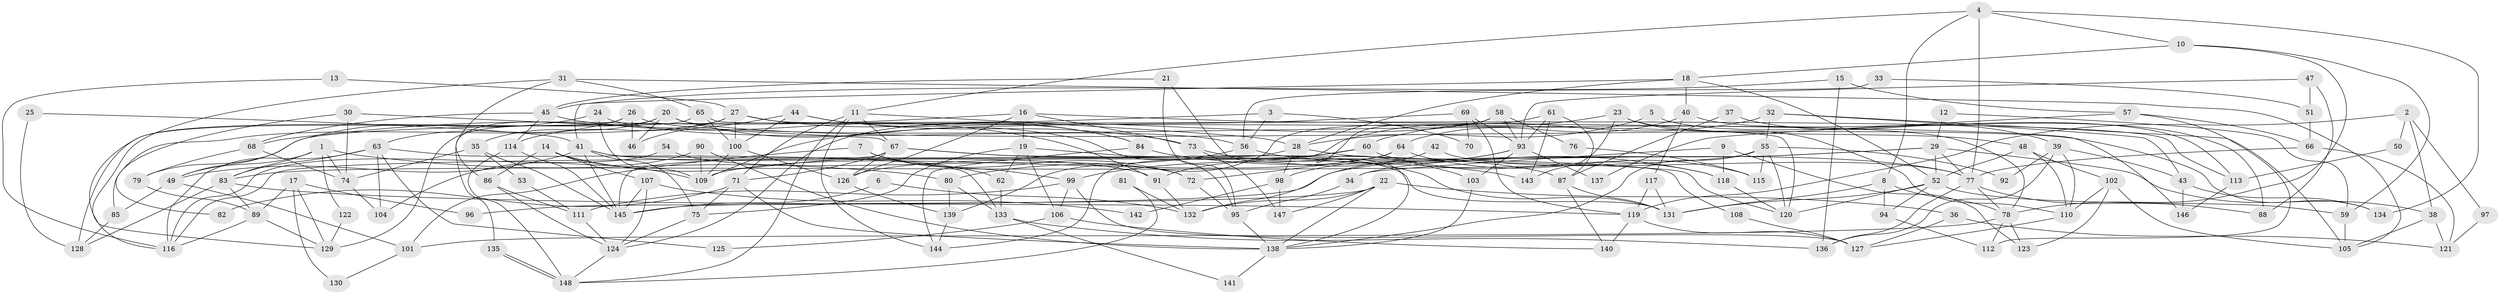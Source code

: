 // Generated by graph-tools (version 1.1) at 2025/35/03/09/25 02:35:58]
// undirected, 148 vertices, 296 edges
graph export_dot {
graph [start="1"]
  node [color=gray90,style=filled];
  1;
  2;
  3;
  4;
  5;
  6;
  7;
  8;
  9;
  10;
  11;
  12;
  13;
  14;
  15;
  16;
  17;
  18;
  19;
  20;
  21;
  22;
  23;
  24;
  25;
  26;
  27;
  28;
  29;
  30;
  31;
  32;
  33;
  34;
  35;
  36;
  37;
  38;
  39;
  40;
  41;
  42;
  43;
  44;
  45;
  46;
  47;
  48;
  49;
  50;
  51;
  52;
  53;
  54;
  55;
  56;
  57;
  58;
  59;
  60;
  61;
  62;
  63;
  64;
  65;
  66;
  67;
  68;
  69;
  70;
  71;
  72;
  73;
  74;
  75;
  76;
  77;
  78;
  79;
  80;
  81;
  82;
  83;
  84;
  85;
  86;
  87;
  88;
  89;
  90;
  91;
  92;
  93;
  94;
  95;
  96;
  97;
  98;
  99;
  100;
  101;
  102;
  103;
  104;
  105;
  106;
  107;
  108;
  109;
  110;
  111;
  112;
  113;
  114;
  115;
  116;
  117;
  118;
  119;
  120;
  121;
  122;
  123;
  124;
  125;
  126;
  127;
  128;
  129;
  130;
  131;
  132;
  133;
  134;
  135;
  136;
  137;
  138;
  139;
  140;
  141;
  142;
  143;
  144;
  145;
  146;
  147;
  148;
  1 -- 74;
  1 -- 49;
  1 -- 80;
  1 -- 83;
  1 -- 122;
  2 -- 119;
  2 -- 38;
  2 -- 50;
  2 -- 97;
  3 -- 56;
  3 -- 79;
  3 -- 70;
  4 -- 11;
  4 -- 77;
  4 -- 8;
  4 -- 10;
  4 -- 134;
  5 -- 113;
  5 -- 28;
  6 -- 132;
  6 -- 145;
  7 -- 99;
  7 -- 72;
  7 -- 101;
  8 -- 131;
  8 -- 78;
  8 -- 94;
  9 -- 118;
  9 -- 123;
  9 -- 34;
  10 -- 78;
  10 -- 18;
  10 -- 59;
  11 -- 28;
  11 -- 71;
  11 -- 67;
  11 -- 144;
  11 -- 148;
  12 -- 59;
  12 -- 29;
  13 -- 27;
  13 -- 116;
  14 -- 109;
  14 -- 62;
  14 -- 86;
  14 -- 107;
  15 -- 136;
  15 -- 45;
  15 -- 57;
  16 -- 126;
  16 -- 73;
  16 -- 19;
  16 -- 68;
  16 -- 146;
  17 -- 129;
  17 -- 89;
  17 -- 96;
  17 -- 130;
  18 -- 41;
  18 -- 28;
  18 -- 40;
  18 -- 52;
  19 -- 131;
  19 -- 62;
  19 -- 75;
  19 -- 106;
  20 -- 95;
  20 -- 134;
  20 -- 35;
  20 -- 46;
  20 -- 129;
  20 -- 135;
  21 -- 45;
  21 -- 138;
  21 -- 95;
  22 -- 147;
  22 -- 138;
  22 -- 36;
  22 -- 132;
  22 -- 145;
  23 -- 143;
  23 -- 48;
  23 -- 110;
  23 -- 144;
  24 -- 49;
  24 -- 109;
  24 -- 56;
  25 -- 128;
  25 -- 41;
  26 -- 63;
  26 -- 116;
  26 -- 46;
  26 -- 78;
  27 -- 114;
  27 -- 100;
  27 -- 84;
  27 -- 85;
  27 -- 113;
  28 -- 77;
  28 -- 98;
  28 -- 116;
  29 -- 52;
  29 -- 34;
  29 -- 38;
  29 -- 77;
  29 -- 96;
  30 -- 67;
  30 -- 74;
  30 -- 82;
  31 -- 105;
  31 -- 86;
  31 -- 65;
  31 -- 129;
  32 -- 55;
  32 -- 60;
  32 -- 43;
  32 -- 105;
  33 -- 51;
  33 -- 56;
  34 -- 95;
  35 -- 145;
  35 -- 53;
  35 -- 74;
  36 -- 121;
  36 -- 127;
  37 -- 39;
  37 -- 87;
  38 -- 105;
  38 -- 121;
  39 -- 136;
  39 -- 110;
  39 -- 43;
  39 -- 92;
  40 -- 117;
  40 -- 64;
  40 -- 88;
  41 -- 49;
  41 -- 75;
  41 -- 91;
  41 -- 108;
  41 -- 145;
  42 -- 77;
  42 -- 91;
  43 -- 134;
  43 -- 146;
  44 -- 46;
  44 -- 84;
  44 -- 73;
  44 -- 100;
  45 -- 114;
  45 -- 68;
  45 -- 91;
  47 -- 88;
  47 -- 93;
  47 -- 51;
  48 -- 52;
  48 -- 110;
  48 -- 102;
  49 -- 101;
  49 -- 85;
  50 -- 113;
  51 -- 66;
  52 -- 120;
  52 -- 59;
  52 -- 94;
  52 -- 131;
  53 -- 111;
  54 -- 116;
  54 -- 72;
  55 -- 83;
  55 -- 120;
  55 -- 92;
  55 -- 115;
  55 -- 138;
  56 -- 118;
  56 -- 80;
  57 -- 112;
  57 -- 66;
  57 -- 137;
  58 -- 124;
  58 -- 93;
  58 -- 76;
  58 -- 103;
  59 -- 105;
  60 -- 99;
  60 -- 126;
  60 -- 118;
  61 -- 93;
  61 -- 139;
  61 -- 87;
  61 -- 143;
  62 -- 133;
  63 -- 116;
  63 -- 83;
  63 -- 104;
  63 -- 125;
  63 -- 133;
  64 -- 109;
  64 -- 72;
  64 -- 115;
  65 -- 100;
  65 -- 120;
  65 -- 128;
  66 -- 77;
  66 -- 121;
  67 -- 145;
  67 -- 71;
  67 -- 87;
  67 -- 120;
  67 -- 126;
  68 -- 74;
  68 -- 79;
  69 -- 93;
  69 -- 119;
  69 -- 70;
  69 -- 109;
  71 -- 75;
  71 -- 82;
  71 -- 138;
  72 -- 95;
  73 -- 131;
  73 -- 147;
  74 -- 104;
  75 -- 124;
  76 -- 115;
  77 -- 78;
  77 -- 88;
  77 -- 136;
  78 -- 101;
  78 -- 112;
  78 -- 123;
  79 -- 89;
  80 -- 133;
  80 -- 139;
  81 -- 148;
  81 -- 132;
  83 -- 119;
  83 -- 89;
  83 -- 128;
  84 -- 144;
  84 -- 143;
  85 -- 128;
  86 -- 124;
  86 -- 111;
  87 -- 131;
  87 -- 140;
  89 -- 129;
  89 -- 116;
  90 -- 138;
  90 -- 109;
  90 -- 104;
  91 -- 132;
  93 -- 103;
  93 -- 132;
  93 -- 98;
  93 -- 137;
  94 -- 112;
  95 -- 138;
  97 -- 121;
  98 -- 142;
  98 -- 147;
  99 -- 127;
  99 -- 111;
  99 -- 106;
  100 -- 126;
  100 -- 109;
  101 -- 130;
  102 -- 105;
  102 -- 110;
  102 -- 123;
  103 -- 138;
  106 -- 125;
  106 -- 140;
  107 -- 145;
  107 -- 124;
  107 -- 142;
  108 -- 127;
  110 -- 127;
  111 -- 124;
  113 -- 146;
  114 -- 145;
  114 -- 148;
  117 -- 131;
  117 -- 119;
  118 -- 120;
  119 -- 140;
  119 -- 127;
  122 -- 129;
  124 -- 148;
  126 -- 139;
  133 -- 136;
  133 -- 141;
  135 -- 148;
  135 -- 148;
  138 -- 141;
  139 -- 144;
}

